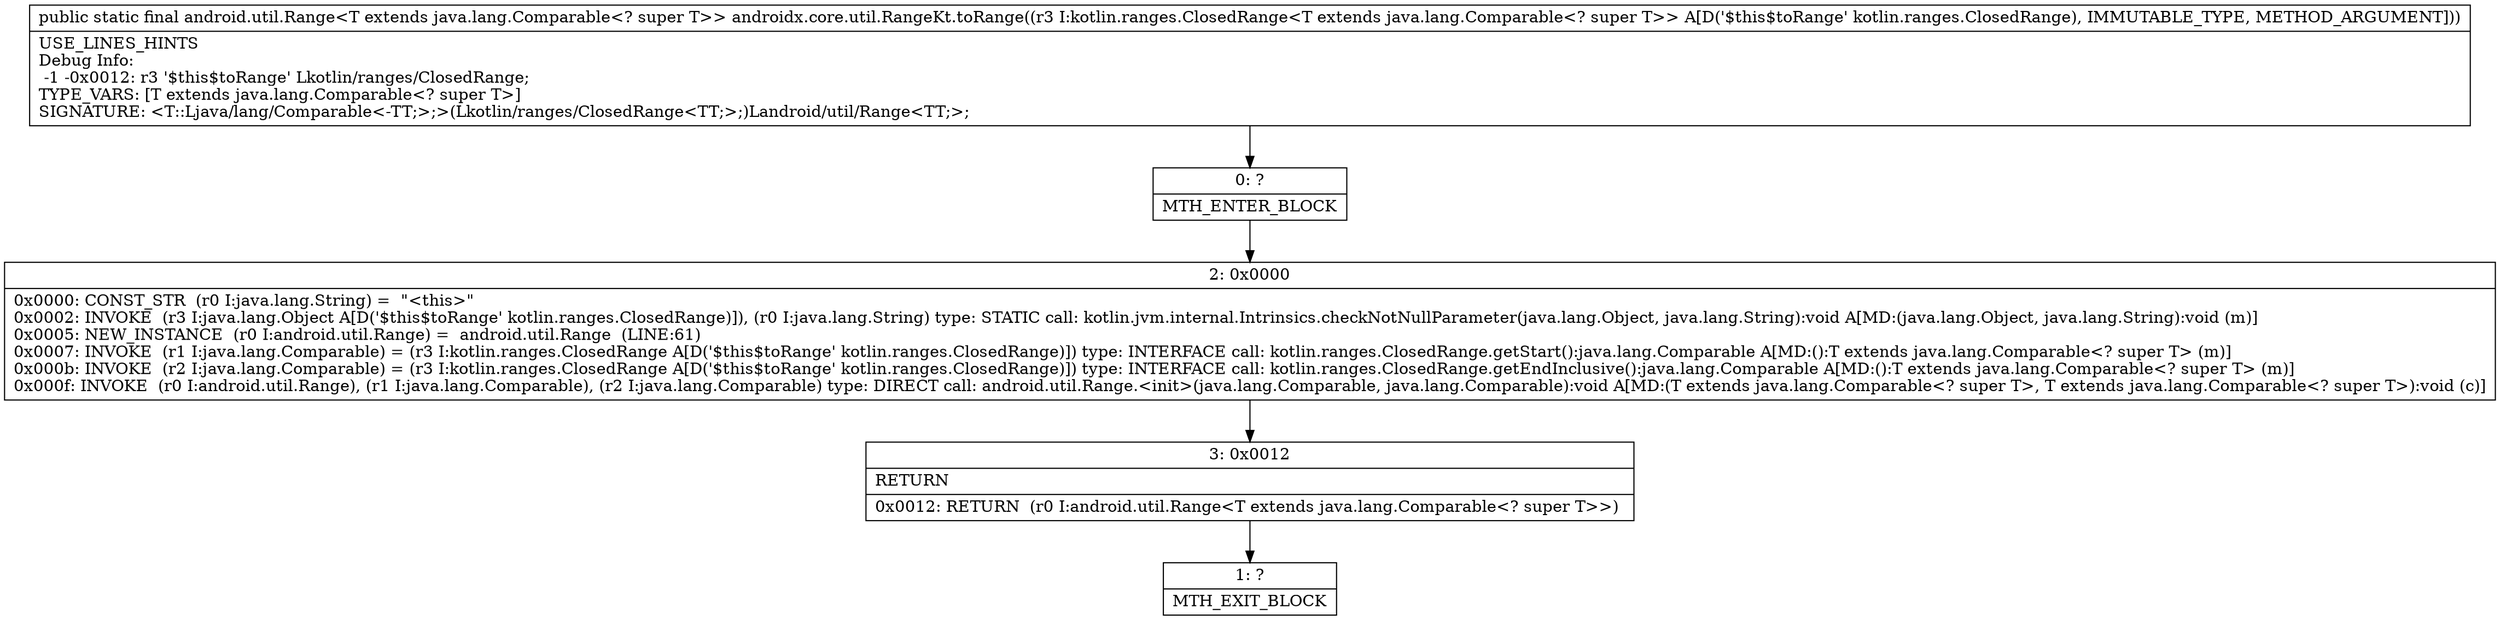 digraph "CFG forandroidx.core.util.RangeKt.toRange(Lkotlin\/ranges\/ClosedRange;)Landroid\/util\/Range;" {
Node_0 [shape=record,label="{0\:\ ?|MTH_ENTER_BLOCK\l}"];
Node_2 [shape=record,label="{2\:\ 0x0000|0x0000: CONST_STR  (r0 I:java.lang.String) =  \"\<this\>\" \l0x0002: INVOKE  (r3 I:java.lang.Object A[D('$this$toRange' kotlin.ranges.ClosedRange)]), (r0 I:java.lang.String) type: STATIC call: kotlin.jvm.internal.Intrinsics.checkNotNullParameter(java.lang.Object, java.lang.String):void A[MD:(java.lang.Object, java.lang.String):void (m)]\l0x0005: NEW_INSTANCE  (r0 I:android.util.Range) =  android.util.Range  (LINE:61)\l0x0007: INVOKE  (r1 I:java.lang.Comparable) = (r3 I:kotlin.ranges.ClosedRange A[D('$this$toRange' kotlin.ranges.ClosedRange)]) type: INTERFACE call: kotlin.ranges.ClosedRange.getStart():java.lang.Comparable A[MD:():T extends java.lang.Comparable\<? super T\> (m)]\l0x000b: INVOKE  (r2 I:java.lang.Comparable) = (r3 I:kotlin.ranges.ClosedRange A[D('$this$toRange' kotlin.ranges.ClosedRange)]) type: INTERFACE call: kotlin.ranges.ClosedRange.getEndInclusive():java.lang.Comparable A[MD:():T extends java.lang.Comparable\<? super T\> (m)]\l0x000f: INVOKE  (r0 I:android.util.Range), (r1 I:java.lang.Comparable), (r2 I:java.lang.Comparable) type: DIRECT call: android.util.Range.\<init\>(java.lang.Comparable, java.lang.Comparable):void A[MD:(T extends java.lang.Comparable\<? super T\>, T extends java.lang.Comparable\<? super T\>):void (c)]\l}"];
Node_3 [shape=record,label="{3\:\ 0x0012|RETURN\l|0x0012: RETURN  (r0 I:android.util.Range\<T extends java.lang.Comparable\<? super T\>\>) \l}"];
Node_1 [shape=record,label="{1\:\ ?|MTH_EXIT_BLOCK\l}"];
MethodNode[shape=record,label="{public static final android.util.Range\<T extends java.lang.Comparable\<? super T\>\> androidx.core.util.RangeKt.toRange((r3 I:kotlin.ranges.ClosedRange\<T extends java.lang.Comparable\<? super T\>\> A[D('$this$toRange' kotlin.ranges.ClosedRange), IMMUTABLE_TYPE, METHOD_ARGUMENT]))  | USE_LINES_HINTS\lDebug Info:\l  \-1 \-0x0012: r3 '$this$toRange' Lkotlin\/ranges\/ClosedRange;\lTYPE_VARS: [T extends java.lang.Comparable\<? super T\>]\lSIGNATURE: \<T::Ljava\/lang\/Comparable\<\-TT;\>;\>(Lkotlin\/ranges\/ClosedRange\<TT;\>;)Landroid\/util\/Range\<TT;\>;\l}"];
MethodNode -> Node_0;Node_0 -> Node_2;
Node_2 -> Node_3;
Node_3 -> Node_1;
}

